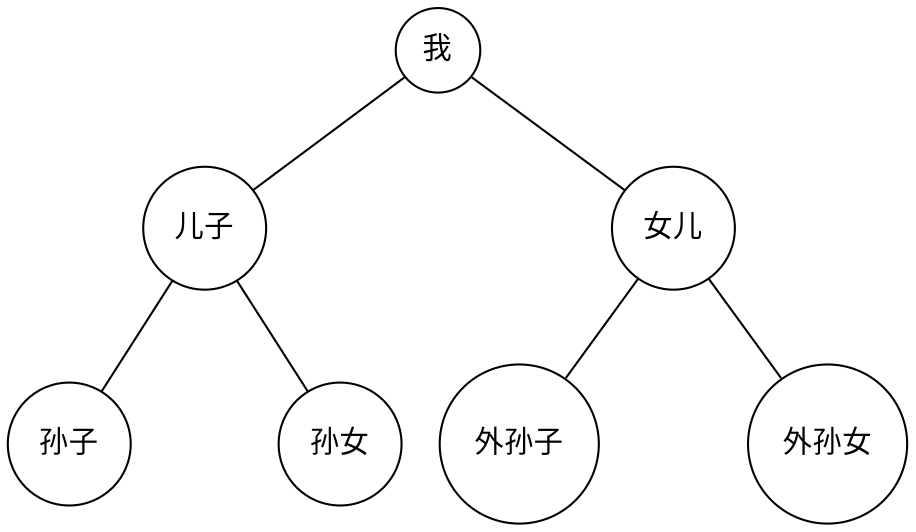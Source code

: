 graph G {
    node [shape=circle fontname="FangSong"];
    // 3, 5, 1, 3, 2, 8, 4, 13, 7, 16, 0
    我 -- 儿子;
    我 -- 女儿;
    儿子 -- 孙子;
    儿子 -- temp1[weight=10 style="invis"];
    儿子 -- 孙女;
    女儿 -- 外孙子;
    女儿 -- temp2[weight=10 style="invis"];
    女儿 -- 外孙女;
    temp1[label=""]
    temp2[label=""]
    temp1,temp2[style="invis"]
}
